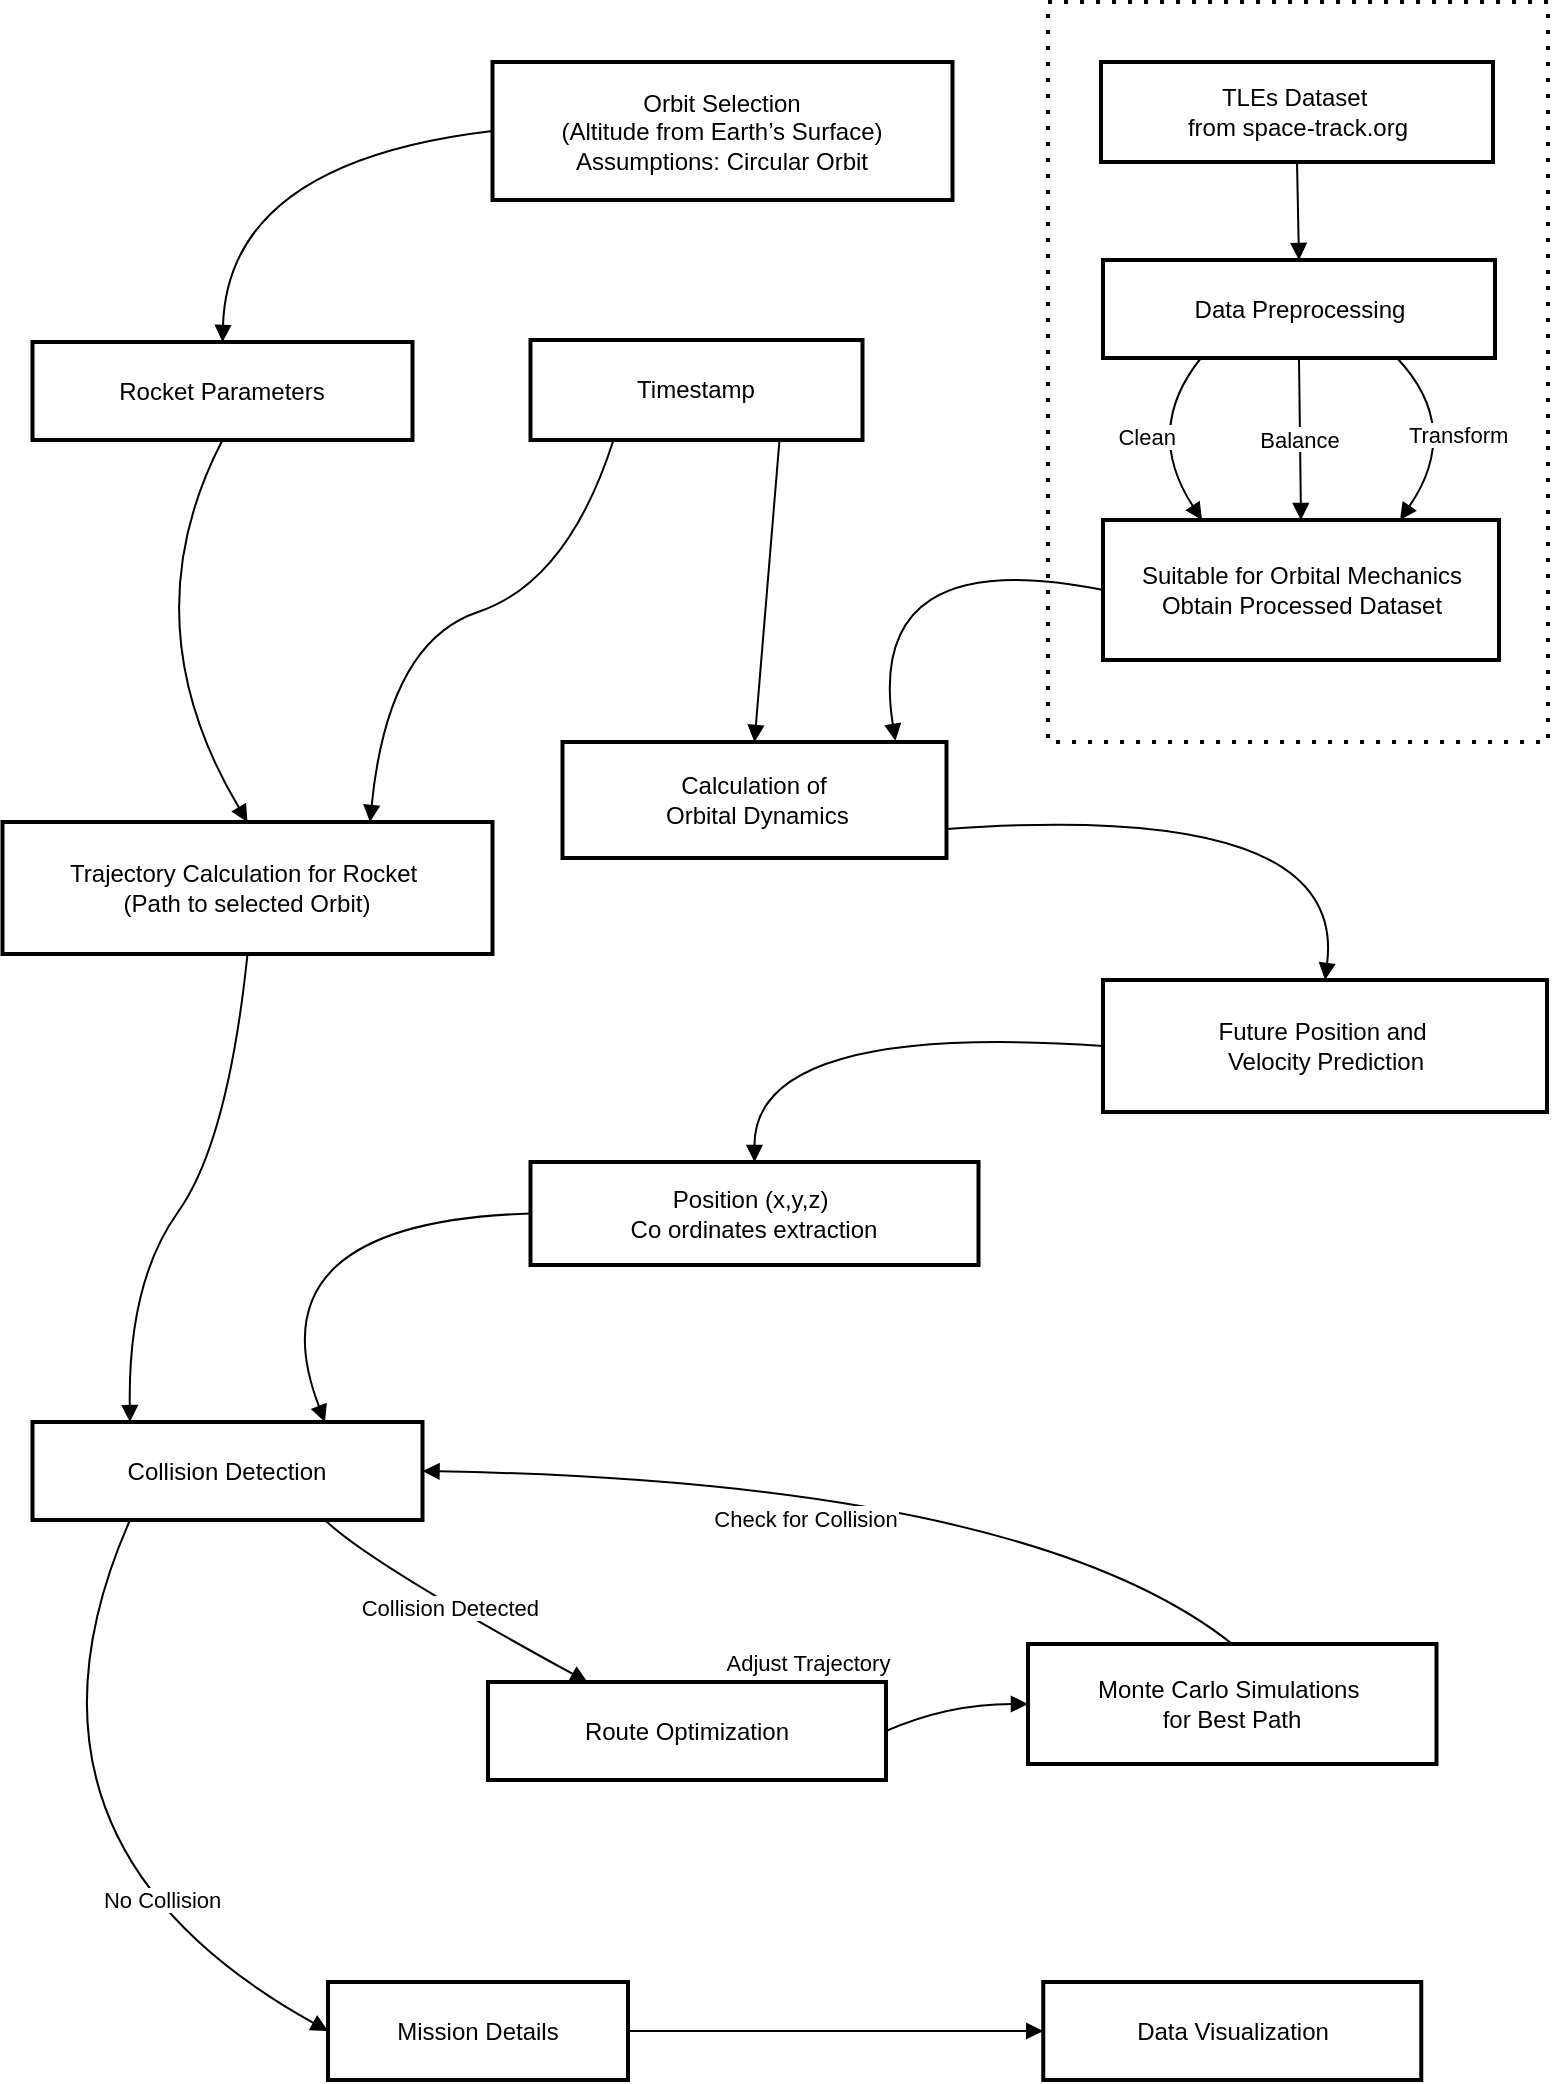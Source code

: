 <mxfile version="24.8.4">
  <diagram name="Page-1" id="lHvfMvWtg0gaFcvR_syi">
    <mxGraphModel dx="1908" dy="1278" grid="1" gridSize="10" guides="1" tooltips="1" connect="1" arrows="1" fold="1" page="1" pageScale="1" pageWidth="827" pageHeight="1169" math="0" shadow="0">
      <root>
        <mxCell id="0" />
        <mxCell id="1" parent="0" />
        <mxCell id="-tmHW20faJBbHQ92YKRi-1" value="TLEs Dataset &#xa;from space-track.org" style="whiteSpace=wrap;strokeWidth=2;" parent="1" vertex="1">
          <mxGeometry x="556.5" y="60" width="196" height="50" as="geometry" />
        </mxCell>
        <mxCell id="-tmHW20faJBbHQ92YKRi-2" value="Data Preprocessing" style="whiteSpace=wrap;strokeWidth=2;" parent="1" vertex="1">
          <mxGeometry x="557.5" y="159" width="196" height="49" as="geometry" />
        </mxCell>
        <mxCell id="-tmHW20faJBbHQ92YKRi-3" value="Suitable for Orbital Mechanics&#xa;Obtain Processed Dataset" style="whiteSpace=wrap;strokeWidth=2;" parent="1" vertex="1">
          <mxGeometry x="557.5" y="289" width="198" height="70" as="geometry" />
        </mxCell>
        <mxCell id="-tmHW20faJBbHQ92YKRi-5" value="Rocket Parameters" style="whiteSpace=wrap;strokeWidth=2;" parent="1" vertex="1">
          <mxGeometry x="22.25" y="200" width="190" height="49" as="geometry" />
        </mxCell>
        <mxCell id="-tmHW20faJBbHQ92YKRi-6" value="Orbit Selection&#xa;(Altitude from Earth’s Surface)&#xa;Assumptions: Circular Orbit" style="whiteSpace=wrap;strokeWidth=2;" parent="1" vertex="1">
          <mxGeometry x="252.25" y="60" width="230" height="69" as="geometry" />
        </mxCell>
        <mxCell id="-tmHW20faJBbHQ92YKRi-7" value="Calculation of&#xa; Orbital Dynamics" style="whiteSpace=wrap;strokeWidth=2;" parent="1" vertex="1">
          <mxGeometry x="287.25" y="400" width="192" height="58" as="geometry" />
        </mxCell>
        <mxCell id="-tmHW20faJBbHQ92YKRi-8" value="Trajectory Calculation for Rocket &#xa;(Path to selected Orbit)" style="whiteSpace=wrap;strokeWidth=2;" parent="1" vertex="1">
          <mxGeometry x="7.25" y="440" width="245" height="66" as="geometry" />
        </mxCell>
        <mxCell id="-tmHW20faJBbHQ92YKRi-9" value="Future Position and &#xa;Velocity Prediction" style="whiteSpace=wrap;strokeWidth=2;" parent="1" vertex="1">
          <mxGeometry x="557.5" y="519" width="222" height="66" as="geometry" />
        </mxCell>
        <mxCell id="-tmHW20faJBbHQ92YKRi-10" value="Position (x,y,z) &#xa;Co ordinates extraction" style="whiteSpace=wrap;strokeWidth=2;" parent="1" vertex="1">
          <mxGeometry x="271.25" y="610" width="224" height="51.5" as="geometry" />
        </mxCell>
        <mxCell id="-tmHW20faJBbHQ92YKRi-11" value="Collision Detection" style="whiteSpace=wrap;strokeWidth=2;" parent="1" vertex="1">
          <mxGeometry x="22.25" y="740" width="195" height="49" as="geometry" />
        </mxCell>
        <mxCell id="-tmHW20faJBbHQ92YKRi-12" value="Route Optimization" style="whiteSpace=wrap;strokeWidth=2;" parent="1" vertex="1">
          <mxGeometry x="250" y="870" width="199" height="49" as="geometry" />
        </mxCell>
        <mxCell id="-tmHW20faJBbHQ92YKRi-13" value="Monte Carlo Simulations &#xa;for Best Path" style="whiteSpace=wrap;strokeWidth=2;" parent="1" vertex="1">
          <mxGeometry x="520" y="851" width="204.25" height="60" as="geometry" />
        </mxCell>
        <mxCell id="-tmHW20faJBbHQ92YKRi-15" value="Mission Details" style="whiteSpace=wrap;strokeWidth=2;" parent="1" vertex="1">
          <mxGeometry x="170" y="1020" width="150" height="49" as="geometry" />
        </mxCell>
        <mxCell id="-tmHW20faJBbHQ92YKRi-17" value="Data Visualization" style="whiteSpace=wrap;strokeWidth=2;" parent="1" vertex="1">
          <mxGeometry x="527.63" y="1020" width="189" height="49" as="geometry" />
        </mxCell>
        <mxCell id="-tmHW20faJBbHQ92YKRi-21" value="" style="curved=1;startArrow=none;endArrow=block;exitX=0.5;exitY=1;entryX=0.5;entryY=0;rounded=0;" parent="1" source="-tmHW20faJBbHQ92YKRi-1" target="-tmHW20faJBbHQ92YKRi-2" edge="1">
          <mxGeometry relative="1" as="geometry">
            <Array as="points" />
          </mxGeometry>
        </mxCell>
        <mxCell id="-tmHW20faJBbHQ92YKRi-22" value="Clean" style="curved=1;startArrow=none;endArrow=block;exitX=0.25;exitY=1;rounded=0;exitDx=0;exitDy=0;entryX=0.25;entryY=0;entryDx=0;entryDy=0;" parent="1" source="-tmHW20faJBbHQ92YKRi-2" target="-tmHW20faJBbHQ92YKRi-3" edge="1">
          <mxGeometry relative="1" as="geometry">
            <Array as="points">
              <mxPoint x="577.5" y="244" />
            </Array>
            <mxPoint x="607.5" y="263" as="targetPoint" />
          </mxGeometry>
        </mxCell>
        <mxCell id="-tmHW20faJBbHQ92YKRi-23" value="Balance" style="curved=1;startArrow=none;endArrow=block;exitX=0.5;exitY=1;entryX=0.5;entryY=0;rounded=0;exitDx=0;exitDy=0;entryDx=0;entryDy=0;" parent="1" source="-tmHW20faJBbHQ92YKRi-2" target="-tmHW20faJBbHQ92YKRi-3" edge="1">
          <mxGeometry relative="1" as="geometry">
            <Array as="points" />
          </mxGeometry>
        </mxCell>
        <mxCell id="-tmHW20faJBbHQ92YKRi-24" value="Transform" style="curved=1;startArrow=none;endArrow=block;exitX=0.75;exitY=1;rounded=0;exitDx=0;exitDy=0;entryX=0.75;entryY=0;entryDx=0;entryDy=0;" parent="1" source="-tmHW20faJBbHQ92YKRi-2" target="-tmHW20faJBbHQ92YKRi-3" edge="1">
          <mxGeometry relative="1" as="geometry">
            <Array as="points">
              <mxPoint x="737.5" y="243" />
            </Array>
            <mxPoint x="697.5" y="273" as="targetPoint" />
          </mxGeometry>
        </mxCell>
        <mxCell id="-tmHW20faJBbHQ92YKRi-25" value="" style="curved=1;startArrow=none;endArrow=block;exitX=0;exitY=0.5;entryX=0.867;entryY=-0.01;rounded=0;entryDx=0;entryDy=0;entryPerimeter=0;exitDx=0;exitDy=0;" parent="1" source="-tmHW20faJBbHQ92YKRi-3" target="-tmHW20faJBbHQ92YKRi-7" edge="1">
          <mxGeometry relative="1" as="geometry">
            <Array as="points">
              <mxPoint x="438" y="300" />
            </Array>
            <mxPoint x="418.0" y="373" as="targetPoint" />
          </mxGeometry>
        </mxCell>
        <mxCell id="-tmHW20faJBbHQ92YKRi-30" value="" style="curved=1;startArrow=none;endArrow=block;exitX=1;exitY=0.75;entryX=0.5;entryY=0;rounded=0;exitDx=0;exitDy=0;" parent="1" source="-tmHW20faJBbHQ92YKRi-7" target="-tmHW20faJBbHQ92YKRi-9" edge="1">
          <mxGeometry relative="1" as="geometry">
            <Array as="points">
              <mxPoint x="680" y="429" />
            </Array>
          </mxGeometry>
        </mxCell>
        <mxCell id="-tmHW20faJBbHQ92YKRi-31" value="" style="curved=1;startArrow=none;endArrow=block;exitX=0;exitY=0.5;entryX=0.5;entryY=0;rounded=0;entryDx=0;entryDy=0;exitDx=0;exitDy=0;" parent="1" source="-tmHW20faJBbHQ92YKRi-9" target="-tmHW20faJBbHQ92YKRi-10" edge="1">
          <mxGeometry relative="1" as="geometry">
            <Array as="points">
              <mxPoint x="383" y="540" />
            </Array>
          </mxGeometry>
        </mxCell>
        <mxCell id="-tmHW20faJBbHQ92YKRi-32" value="" style="curved=1;startArrow=none;endArrow=block;exitX=0.5;exitY=1;rounded=0;entryX=0.25;entryY=0;entryDx=0;entryDy=0;exitDx=0;exitDy=0;" parent="1" source="-tmHW20faJBbHQ92YKRi-8" target="-tmHW20faJBbHQ92YKRi-11" edge="1">
          <mxGeometry relative="1" as="geometry">
            <Array as="points">
              <mxPoint x="120" y="600" />
              <mxPoint x="70" y="670" />
            </Array>
            <mxPoint x="70" y="660" as="targetPoint" />
          </mxGeometry>
        </mxCell>
        <mxCell id="-tmHW20faJBbHQ92YKRi-33" value="" style="curved=1;startArrow=none;endArrow=block;exitX=0;exitY=0.5;rounded=0;entryX=0.75;entryY=0;entryDx=0;entryDy=0;exitDx=0;exitDy=0;" parent="1" source="-tmHW20faJBbHQ92YKRi-10" target="-tmHW20faJBbHQ92YKRi-11" edge="1">
          <mxGeometry relative="1" as="geometry">
            <Array as="points">
              <mxPoint x="130" y="640" />
            </Array>
            <mxPoint x="540" y="790" as="targetPoint" />
          </mxGeometry>
        </mxCell>
        <mxCell id="-tmHW20faJBbHQ92YKRi-34" value="Collision Detected" style="curved=1;startArrow=none;endArrow=block;exitX=0.75;exitY=1;entryX=0.25;entryY=0;rounded=0;exitDx=0;exitDy=0;entryDx=0;entryDy=0;" parent="1" source="-tmHW20faJBbHQ92YKRi-11" target="-tmHW20faJBbHQ92YKRi-12" edge="1">
          <mxGeometry x="-0.01" relative="1" as="geometry">
            <Array as="points">
              <mxPoint x="190" y="810" />
            </Array>
            <mxPoint x="77.5" y="650.0" as="sourcePoint" />
            <mxPoint as="offset" />
          </mxGeometry>
        </mxCell>
        <mxCell id="-tmHW20faJBbHQ92YKRi-35" value="Adjust Trajectory" style="curved=1;startArrow=none;endArrow=block;exitX=1;exitY=0.5;entryX=0;entryY=0.5;rounded=0;exitDx=0;exitDy=0;entryDx=0;entryDy=0;" parent="1" source="-tmHW20faJBbHQ92YKRi-12" target="-tmHW20faJBbHQ92YKRi-13" edge="1">
          <mxGeometry x="-1" y="52" relative="1" as="geometry">
            <Array as="points">
              <mxPoint x="480" y="881" />
            </Array>
            <mxPoint x="-18" y="13" as="offset" />
          </mxGeometry>
        </mxCell>
        <mxCell id="-tmHW20faJBbHQ92YKRi-37" value="No Collision" style="curved=1;startArrow=none;endArrow=block;entryX=0;entryY=0.5;rounded=0;exitX=0.25;exitY=1;exitDx=0;exitDy=0;entryDx=0;entryDy=0;" parent="1" source="-tmHW20faJBbHQ92YKRi-11" target="-tmHW20faJBbHQ92YKRi-15" edge="1">
          <mxGeometry x="0.442" y="18" relative="1" as="geometry">
            <Array as="points">
              <mxPoint y="950" />
            </Array>
            <mxPoint x="29" y="650" as="sourcePoint" />
            <mxPoint x="-1" as="offset" />
          </mxGeometry>
        </mxCell>
        <mxCell id="-tmHW20faJBbHQ92YKRi-40" value="" style="curved=1;startArrow=none;endArrow=block;exitX=1;exitY=0.5;entryX=0;entryY=0.5;rounded=0;exitDx=0;exitDy=0;entryDx=0;entryDy=0;" parent="1" source="-tmHW20faJBbHQ92YKRi-15" target="-tmHW20faJBbHQ92YKRi-17" edge="1">
          <mxGeometry relative="1" as="geometry">
            <Array as="points" />
          </mxGeometry>
        </mxCell>
        <mxCell id="-tmHW20faJBbHQ92YKRi-45" value="" style="curved=1;startArrow=none;endArrow=block;exitX=0.5;exitY=1;rounded=0;exitDx=0;exitDy=0;entryX=0.5;entryY=0;entryDx=0;entryDy=0;" parent="1" source="-tmHW20faJBbHQ92YKRi-5" target="-tmHW20faJBbHQ92YKRi-8" edge="1">
          <mxGeometry relative="1" as="geometry">
            <Array as="points">
              <mxPoint x="70" y="340" />
            </Array>
            <mxPoint x="153" y="325" as="sourcePoint" />
            <mxPoint x="55" y="700" as="targetPoint" />
          </mxGeometry>
        </mxCell>
        <mxCell id="-tmHW20faJBbHQ92YKRi-54" value="Check for Collision" style="curved=1;startArrow=none;endArrow=block;exitX=0.5;exitY=0;rounded=0;entryX=1;entryY=0.5;entryDx=0;entryDy=0;exitDx=0;exitDy=0;" parent="1" source="-tmHW20faJBbHQ92YKRi-13" target="-tmHW20faJBbHQ92YKRi-11" edge="1">
          <mxGeometry x="0.113" y="20" relative="1" as="geometry">
            <Array as="points">
              <mxPoint x="520" y="770" />
            </Array>
            <mxPoint x="413.25" y="1365" as="sourcePoint" />
            <mxPoint x="381.25" y="1005" as="targetPoint" />
            <mxPoint as="offset" />
          </mxGeometry>
        </mxCell>
        <mxCell id="OeN3ZHKwsir0y_OzBLE3-1" value="" style="curved=1;startArrow=none;endArrow=block;rounded=0;exitX=0;exitY=0.5;exitDx=0;exitDy=0;entryX=0.5;entryY=0;entryDx=0;entryDy=0;" parent="1" source="-tmHW20faJBbHQ92YKRi-6" target="-tmHW20faJBbHQ92YKRi-5" edge="1">
          <mxGeometry relative="1" as="geometry">
            <Array as="points">
              <mxPoint x="120" y="110" />
            </Array>
            <mxPoint x="155" y="400" as="sourcePoint" />
            <mxPoint x="100" y="690" as="targetPoint" />
          </mxGeometry>
        </mxCell>
        <mxCell id="OeN3ZHKwsir0y_OzBLE3-3" value="&lt;div&gt;&lt;br&gt;&lt;/div&gt;" style="text;html=1;align=center;verticalAlign=middle;resizable=0;points=[];autosize=1;strokeColor=none;fillColor=none;" parent="1" vertex="1">
          <mxGeometry x="230" y="305" width="20" height="30" as="geometry" />
        </mxCell>
        <mxCell id="h1xB35t1yQmBwTks6sI3-2" value="Timestamp" style="whiteSpace=wrap;strokeWidth=2;" vertex="1" parent="1">
          <mxGeometry x="271.25" y="199" width="166" height="50" as="geometry" />
        </mxCell>
        <mxCell id="h1xB35t1yQmBwTks6sI3-3" value="" style="curved=1;startArrow=none;endArrow=block;exitX=0.25;exitY=1;rounded=0;exitDx=0;exitDy=0;entryX=0.75;entryY=0;entryDx=0;entryDy=0;" edge="1" parent="1" source="h1xB35t1yQmBwTks6sI3-2" target="-tmHW20faJBbHQ92YKRi-8">
          <mxGeometry relative="1" as="geometry">
            <Array as="points">
              <mxPoint x="290" y="320" />
              <mxPoint x="200" y="350" />
            </Array>
            <mxPoint x="-95" y="429" as="sourcePoint" />
            <mxPoint x="91" y="714" as="targetPoint" />
          </mxGeometry>
        </mxCell>
        <mxCell id="h1xB35t1yQmBwTks6sI3-4" value="" style="curved=1;startArrow=none;endArrow=block;exitX=0.75;exitY=1;rounded=0;exitDx=0;exitDy=0;entryX=0.5;entryY=0;entryDx=0;entryDy=0;" edge="1" parent="1" source="h1xB35t1yQmBwTks6sI3-2" target="-tmHW20faJBbHQ92YKRi-7">
          <mxGeometry relative="1" as="geometry">
            <Array as="points" />
            <mxPoint x="164" y="366" as="sourcePoint" />
            <mxPoint x="153" y="714" as="targetPoint" />
          </mxGeometry>
        </mxCell>
        <mxCell id="h1xB35t1yQmBwTks6sI3-7" value="" style="endArrow=none;dashed=1;html=1;dashPattern=1 3;strokeWidth=2;rounded=0;" edge="1" parent="1">
          <mxGeometry width="50" height="50" relative="1" as="geometry">
            <mxPoint x="530" y="30" as="sourcePoint" />
            <mxPoint x="530" y="30" as="targetPoint" />
            <Array as="points">
              <mxPoint x="780" y="30" />
              <mxPoint x="780" y="400" />
              <mxPoint x="530" y="400" />
            </Array>
          </mxGeometry>
        </mxCell>
      </root>
    </mxGraphModel>
  </diagram>
</mxfile>
